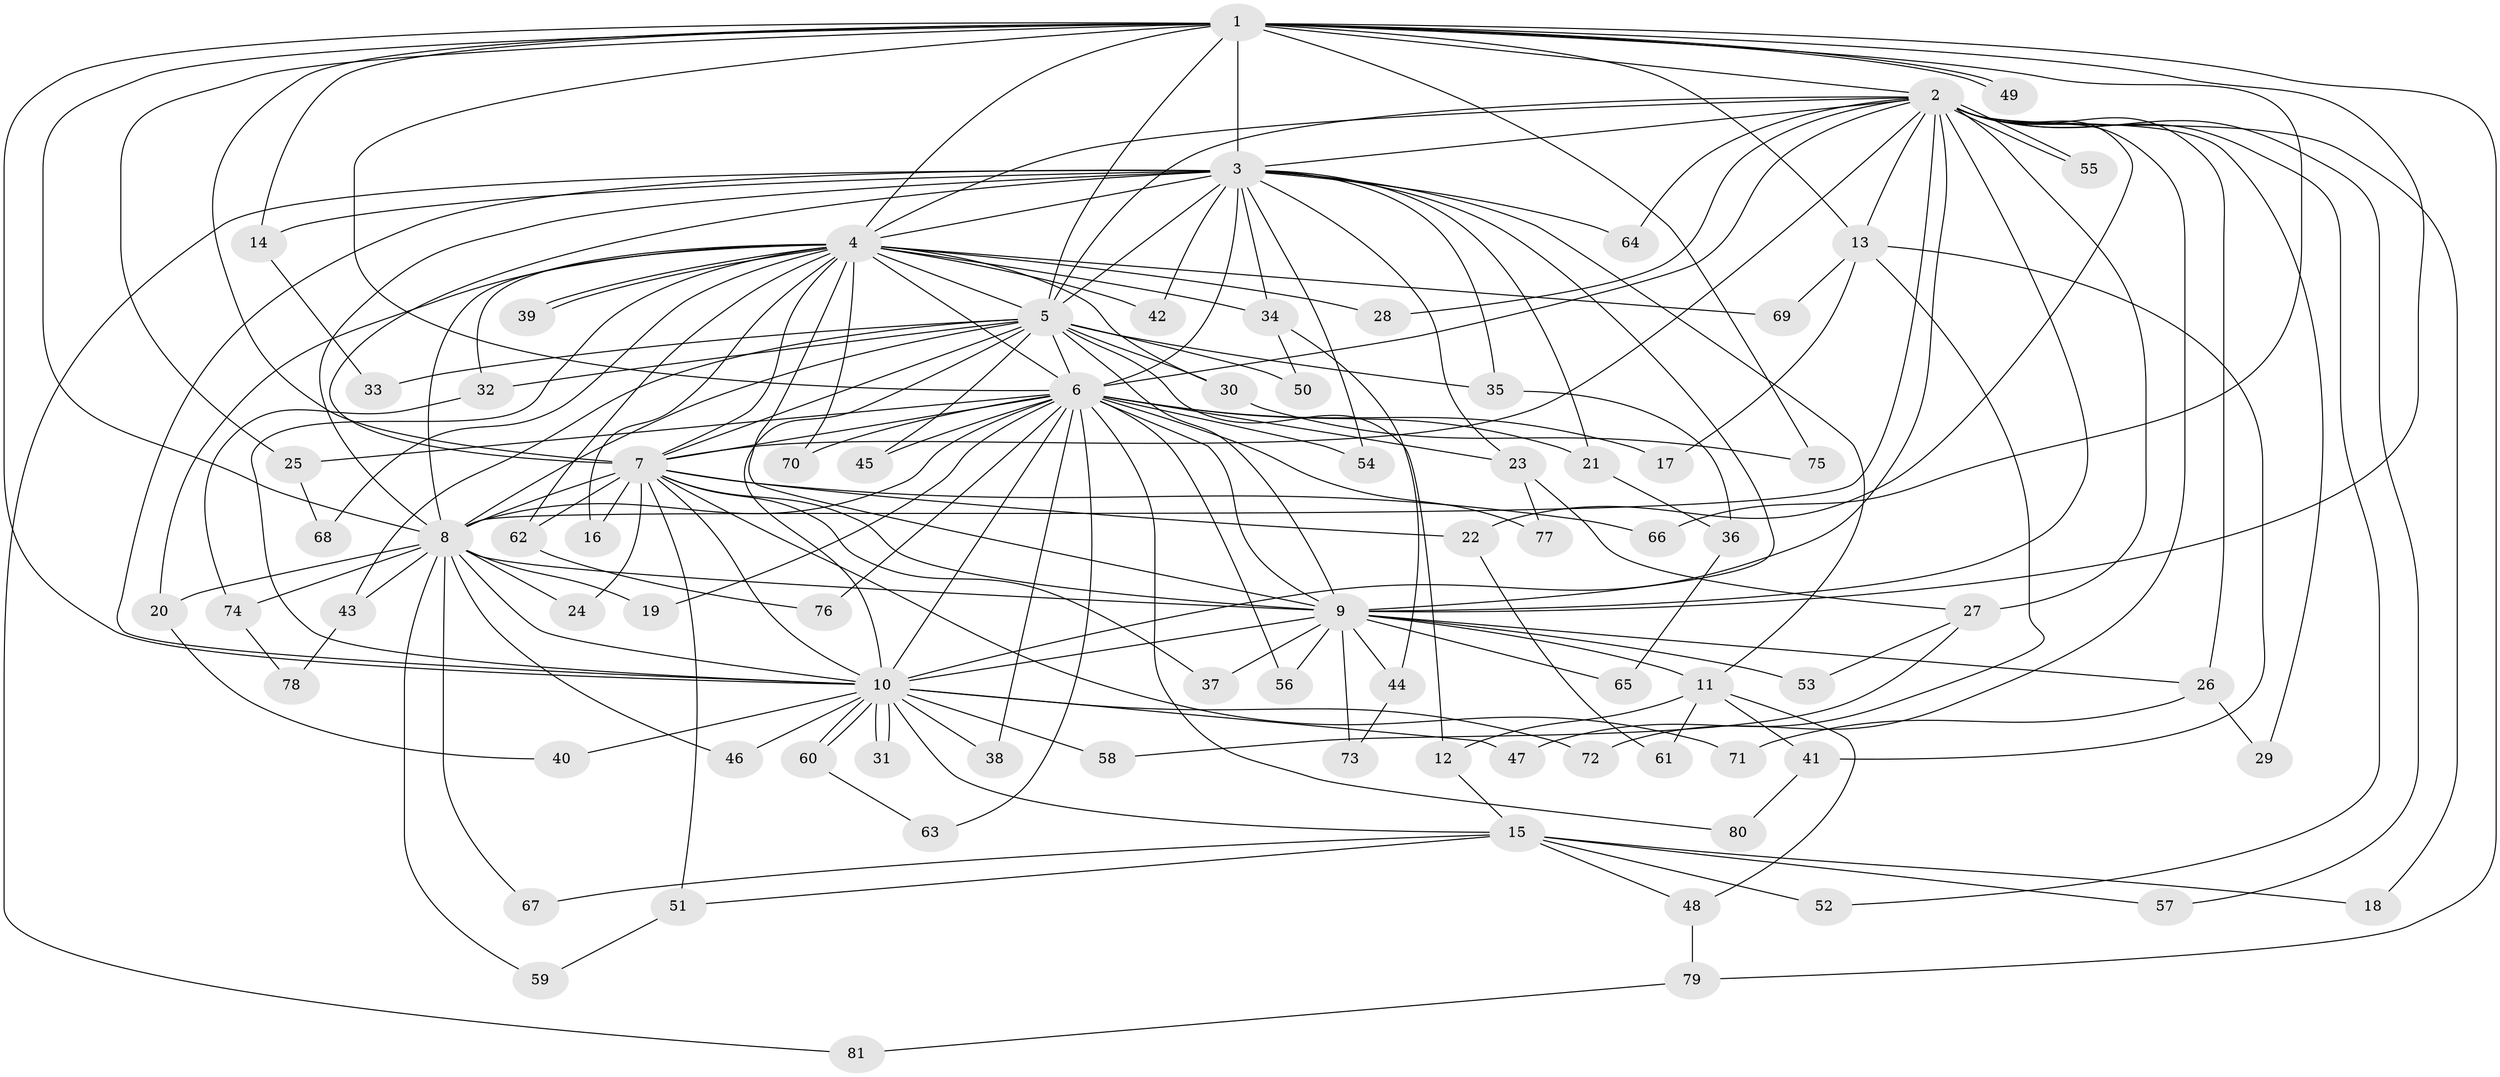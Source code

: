 // coarse degree distribution, {1: 0.7083333333333334, 2: 0.16666666666666666, 12: 0.041666666666666664, 4: 0.041666666666666664, 15: 0.041666666666666664}
// Generated by graph-tools (version 1.1) at 2025/46/03/04/25 21:46:25]
// undirected, 81 vertices, 187 edges
graph export_dot {
graph [start="1"]
  node [color=gray90,style=filled];
  1;
  2;
  3;
  4;
  5;
  6;
  7;
  8;
  9;
  10;
  11;
  12;
  13;
  14;
  15;
  16;
  17;
  18;
  19;
  20;
  21;
  22;
  23;
  24;
  25;
  26;
  27;
  28;
  29;
  30;
  31;
  32;
  33;
  34;
  35;
  36;
  37;
  38;
  39;
  40;
  41;
  42;
  43;
  44;
  45;
  46;
  47;
  48;
  49;
  50;
  51;
  52;
  53;
  54;
  55;
  56;
  57;
  58;
  59;
  60;
  61;
  62;
  63;
  64;
  65;
  66;
  67;
  68;
  69;
  70;
  71;
  72;
  73;
  74;
  75;
  76;
  77;
  78;
  79;
  80;
  81;
  1 -- 2;
  1 -- 3;
  1 -- 4;
  1 -- 5;
  1 -- 6;
  1 -- 7;
  1 -- 8;
  1 -- 9;
  1 -- 10;
  1 -- 13;
  1 -- 14;
  1 -- 25;
  1 -- 49;
  1 -- 49;
  1 -- 66;
  1 -- 75;
  1 -- 79;
  2 -- 3;
  2 -- 4;
  2 -- 5;
  2 -- 6;
  2 -- 7;
  2 -- 8;
  2 -- 9;
  2 -- 10;
  2 -- 13;
  2 -- 18;
  2 -- 22;
  2 -- 26;
  2 -- 27;
  2 -- 28;
  2 -- 29;
  2 -- 52;
  2 -- 55;
  2 -- 55;
  2 -- 57;
  2 -- 64;
  2 -- 72;
  3 -- 4;
  3 -- 5;
  3 -- 6;
  3 -- 7;
  3 -- 8;
  3 -- 9;
  3 -- 10;
  3 -- 11;
  3 -- 14;
  3 -- 21;
  3 -- 23;
  3 -- 34;
  3 -- 35;
  3 -- 42;
  3 -- 54;
  3 -- 64;
  3 -- 81;
  4 -- 5;
  4 -- 6;
  4 -- 7;
  4 -- 8;
  4 -- 9;
  4 -- 10;
  4 -- 16;
  4 -- 20;
  4 -- 28;
  4 -- 30;
  4 -- 32;
  4 -- 34;
  4 -- 39;
  4 -- 39;
  4 -- 42;
  4 -- 62;
  4 -- 68;
  4 -- 69;
  4 -- 70;
  5 -- 6;
  5 -- 7;
  5 -- 8;
  5 -- 9;
  5 -- 10;
  5 -- 12;
  5 -- 30;
  5 -- 32;
  5 -- 33;
  5 -- 35;
  5 -- 43;
  5 -- 45;
  5 -- 50;
  6 -- 7;
  6 -- 8;
  6 -- 9;
  6 -- 10;
  6 -- 17;
  6 -- 19;
  6 -- 21;
  6 -- 23;
  6 -- 25;
  6 -- 38;
  6 -- 45;
  6 -- 54;
  6 -- 56;
  6 -- 63;
  6 -- 70;
  6 -- 76;
  6 -- 77;
  6 -- 80;
  7 -- 8;
  7 -- 9;
  7 -- 10;
  7 -- 16;
  7 -- 22;
  7 -- 24;
  7 -- 37;
  7 -- 51;
  7 -- 62;
  7 -- 66;
  7 -- 71;
  8 -- 9;
  8 -- 10;
  8 -- 19;
  8 -- 20;
  8 -- 24;
  8 -- 43;
  8 -- 46;
  8 -- 59;
  8 -- 67;
  8 -- 74;
  9 -- 10;
  9 -- 11;
  9 -- 26;
  9 -- 37;
  9 -- 44;
  9 -- 53;
  9 -- 56;
  9 -- 65;
  9 -- 73;
  10 -- 15;
  10 -- 31;
  10 -- 31;
  10 -- 38;
  10 -- 40;
  10 -- 46;
  10 -- 47;
  10 -- 58;
  10 -- 60;
  10 -- 60;
  10 -- 72;
  11 -- 12;
  11 -- 41;
  11 -- 48;
  11 -- 61;
  12 -- 15;
  13 -- 17;
  13 -- 41;
  13 -- 47;
  13 -- 69;
  14 -- 33;
  15 -- 18;
  15 -- 48;
  15 -- 51;
  15 -- 52;
  15 -- 57;
  15 -- 67;
  20 -- 40;
  21 -- 36;
  22 -- 61;
  23 -- 27;
  23 -- 77;
  25 -- 68;
  26 -- 29;
  26 -- 71;
  27 -- 53;
  27 -- 58;
  30 -- 75;
  32 -- 74;
  34 -- 44;
  34 -- 50;
  35 -- 36;
  36 -- 65;
  41 -- 80;
  43 -- 78;
  44 -- 73;
  48 -- 79;
  51 -- 59;
  60 -- 63;
  62 -- 76;
  74 -- 78;
  79 -- 81;
}
